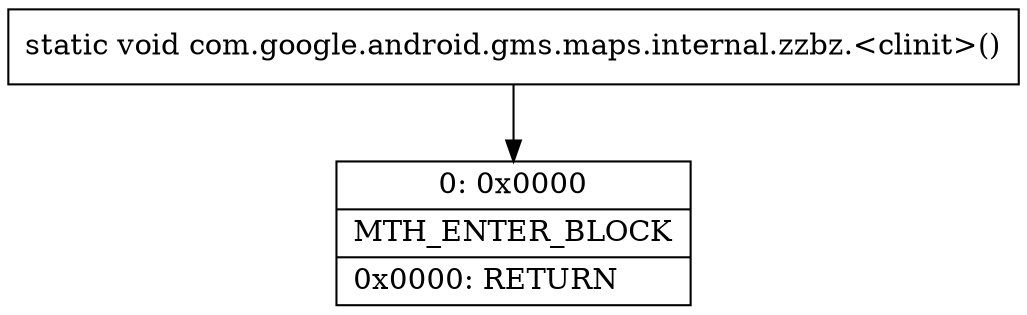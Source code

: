 digraph "CFG forcom.google.android.gms.maps.internal.zzbz.\<clinit\>()V" {
Node_0 [shape=record,label="{0\:\ 0x0000|MTH_ENTER_BLOCK\l|0x0000: RETURN   \l}"];
MethodNode[shape=record,label="{static void com.google.android.gms.maps.internal.zzbz.\<clinit\>() }"];
MethodNode -> Node_0;
}


